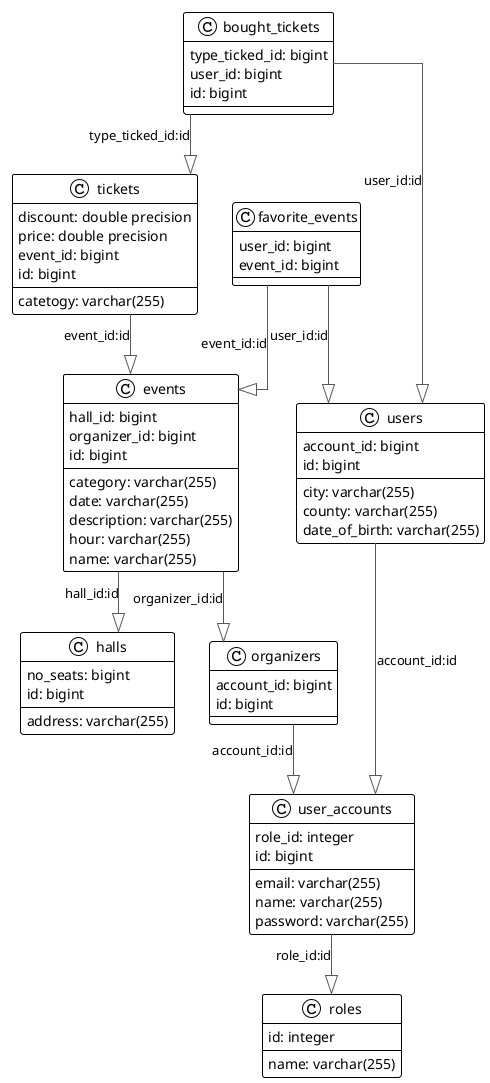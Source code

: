 @startuml

!theme plain
top to bottom direction
skinparam linetype ortho

class bought_tickets {
   type_ticked_id: bigint
   user_id: bigint
   id: bigint
}
class events {
   category: varchar(255)
   date: varchar(255)
   description: varchar(255)
   hour: varchar(255)
   name: varchar(255)
   hall_id: bigint
   organizer_id: bigint
   id: bigint
}
class favorite_events {
   user_id: bigint
   event_id: bigint
}
class halls {
   address: varchar(255)
   no_seats: bigint
   id: bigint
}
class organizers {
   account_id: bigint
   id: bigint
}
class roles {
   name: varchar(255)
   id: integer
}
class tickets {
   catetogy: varchar(255)
   discount: double precision
   price: double precision
   event_id: bigint
   id: bigint
}
class user_accounts {
   email: varchar(255)
   name: varchar(255)
   password: varchar(255)
   role_id: integer
   id: bigint
}
class users {
   city: varchar(255)
   county: varchar(255)
   date_of_birth: varchar(255)
   account_id: bigint
   id: bigint
}

bought_tickets   -[#595959,plain]-^  tickets         : "type_ticked_id:id"
bought_tickets   -[#595959,plain]-^  users           : "user_id:id"
events           -[#595959,plain]-^  halls           : "hall_id:id"
events           -[#595959,plain]-^  organizers      : "organizer_id:id"
favorite_events  -[#595959,plain]-^  events          : "event_id:id"
favorite_events  -[#595959,plain]-^  users           : "user_id:id"
organizers       -[#595959,plain]-^  user_accounts   : "account_id:id"
tickets          -[#595959,plain]-^  events          : "event_id:id"
user_accounts    -[#595959,plain]-^  roles           : "role_id:id"
users            -[#595959,plain]-^  user_accounts   : "account_id:id"
@enduml
